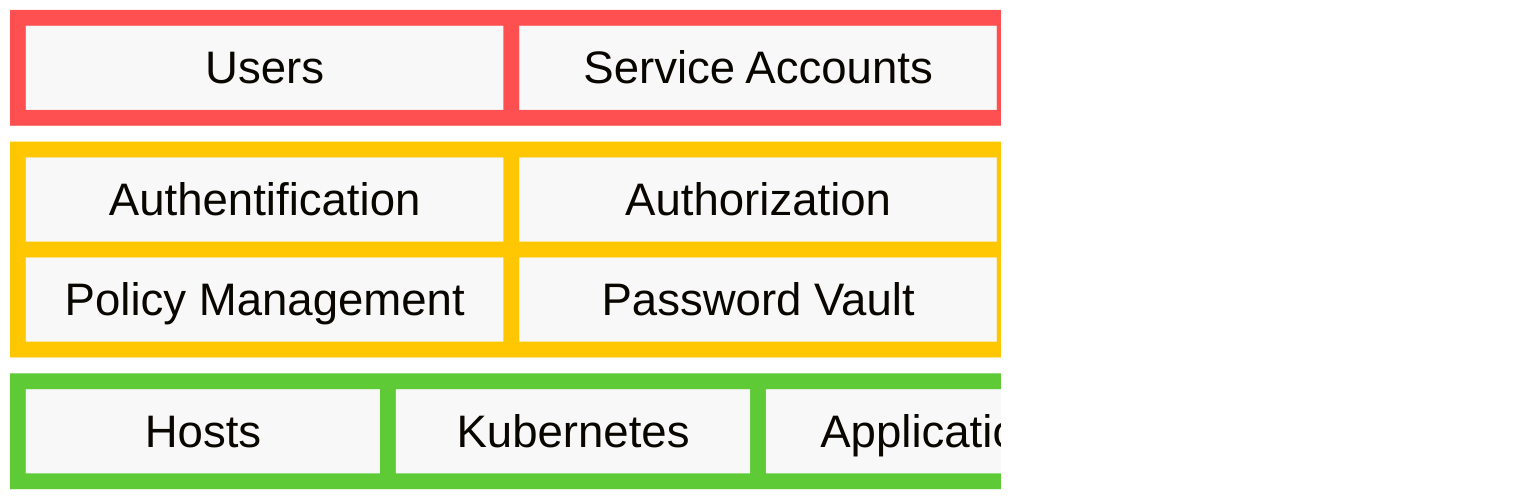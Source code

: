 %%{init: {'theme': 'base', 'themeVariables': { 'fontSize': '23px'}}}%%
block-beta
    columns 5
    %% block:lr_access_desc:5
    %%     id1("Access Layer")
    %% end
    block:lr_access:5
        columns 3
        users["Users"]
        sa["Service Accounts"]
        apps["Applications"]
    end
    %% block:lr_core_desc:5
    %%     id2("PAM Core Layer")
    %% end
    block:lr_core:5
        columns 3
        authN["Authentification"]
        authZ["Authorization"]
        monitoring["Monitoring"]
        policy["Policy Management"]
        password["Password Vault"]
        session["Session Management"]
    end
    %% block:lr_res_desc:5
    %%     id3("Protected Resources Layer")
    %% end
    block:lr_res:5
        hosts["Hosts"]
        columns 4
        kubernetes["Kubernetes"]
        apps2["Applications"]
        db["DB(s)"]
    end

    %% style id1 fill:#fe4f51,stroke-width:0px
    style lr_access fill:#fe4f51, stroke-width:0px
    style users fill:#f8f8f8,stroke-width:0px
    style sa fill:#f8f8f8,stroke-width:0px
    style apps fill:#f8f8f8,stroke-width:0px
    %% style id2 fill:#fec701,stroke-width:0px
    style lr_core fill:#fec701, stroke-width:0px
    style authN fill:#f8f8f8,stroke-width:0px
    style authZ fill:#f8f8f8,stroke-width:0px
    style monitoring fill:#f8f8f8,stroke-width:0px
    style policy fill:#f8f8f8,stroke-width:0px
    style password fill:#f8f8f8,stroke-width:0px
    style session fill:#f8f8f8,stroke-width:0px
    %% style id3 fill:#5dca36,stroke-width:0px
    style lr_res fill:#5dca36, stroke-width:0px
    style hosts fill:#f8f8f8,stroke-width:0px
    style kubernetes fill:#f8f8f8,stroke-width:0px
    style apps2 fill:#f8f8f8,stroke-width:0px
    style db fill:#f8f8f8,stroke-width:0px